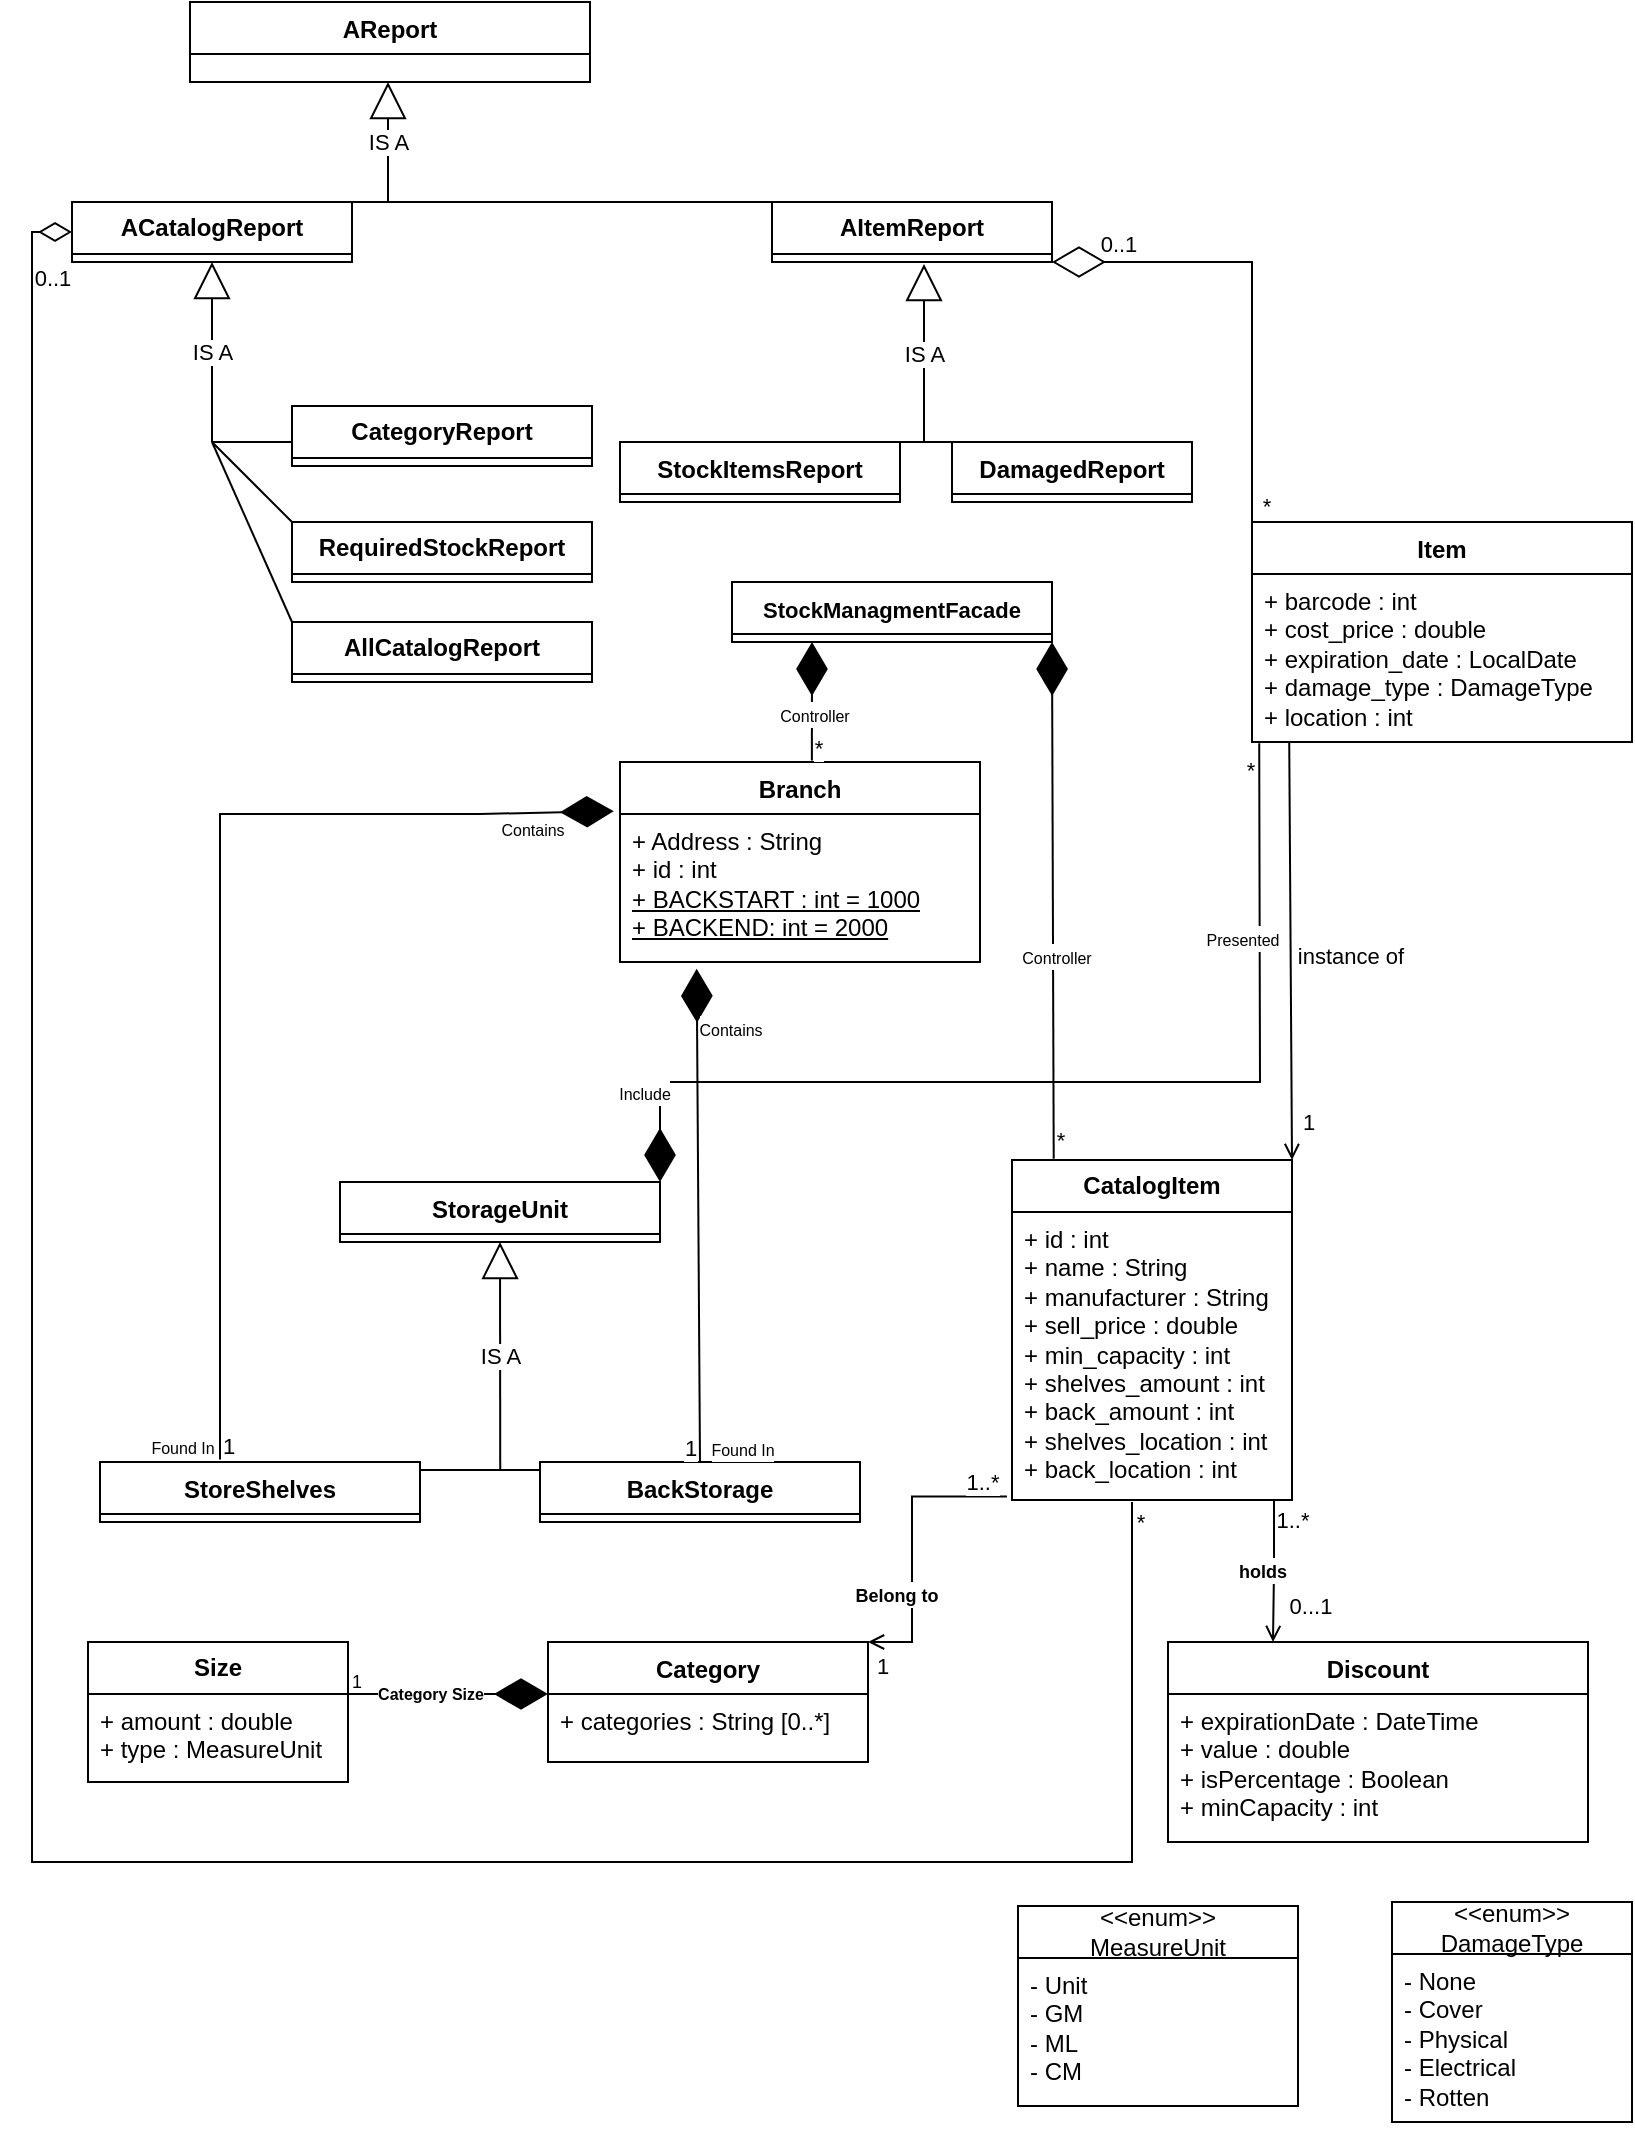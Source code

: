 <mxfile version="21.1.8" type="github">
  <diagram id="C5RBs43oDa-KdzZeNtuy" name="Page-1">
    <mxGraphModel dx="727" dy="401" grid="1" gridSize="10" guides="1" tooltips="1" connect="1" arrows="1" fold="1" page="1" pageScale="1" pageWidth="827" pageHeight="1169" math="0" shadow="0">
      <root>
        <mxCell id="WIyWlLk6GJQsqaUBKTNV-0" />
        <mxCell id="WIyWlLk6GJQsqaUBKTNV-1" parent="WIyWlLk6GJQsqaUBKTNV-0" />
        <mxCell id="zMpYF5B8KSEeU2nSLcIA-8" value="StorageUnit" style="swimlane;fontStyle=1;align=center;verticalAlign=top;childLayout=stackLayout;horizontal=1;startSize=26;horizontalStack=0;resizeParent=1;resizeParentMax=0;resizeLast=0;collapsible=1;marginBottom=0;whiteSpace=wrap;html=1;" parent="WIyWlLk6GJQsqaUBKTNV-1" vertex="1">
          <mxGeometry x="174" y="690" width="160" height="30" as="geometry" />
        </mxCell>
        <mxCell id="VhmcF22pDkBif8iSbu52-0" value="Branch" style="swimlane;fontStyle=1;align=center;verticalAlign=top;childLayout=stackLayout;horizontal=1;startSize=26;horizontalStack=0;resizeParent=1;resizeParentMax=0;resizeLast=0;collapsible=1;marginBottom=0;whiteSpace=wrap;html=1;" parent="WIyWlLk6GJQsqaUBKTNV-1" vertex="1">
          <mxGeometry x="314" y="480" width="180" height="100" as="geometry" />
        </mxCell>
        <mxCell id="VhmcF22pDkBif8iSbu52-1" value="+ Address : String&lt;br&gt;+ id : int&lt;br&gt;&lt;u&gt;+ BACKSTART : int = 1000&lt;br&gt;+ BACKEND: int = 2000&lt;/u&gt;" style="text;strokeColor=none;fillColor=none;align=left;verticalAlign=top;spacingLeft=4;spacingRight=4;overflow=hidden;rotatable=0;points=[[0,0.5],[1,0.5]];portConstraint=eastwest;whiteSpace=wrap;html=1;" parent="VhmcF22pDkBif8iSbu52-0" vertex="1">
          <mxGeometry y="26" width="180" height="74" as="geometry" />
        </mxCell>
        <mxCell id="VhmcF22pDkBif8iSbu52-8" value="IS A" style="endArrow=block;endSize=16;endFill=0;html=1;rounded=0;exitX=1.003;exitY=0.497;exitDx=0;exitDy=0;exitPerimeter=0;entryX=0.5;entryY=1;entryDx=0;entryDy=0;" parent="WIyWlLk6GJQsqaUBKTNV-1" source="VhmcF22pDkBif8iSbu52-18" target="zMpYF5B8KSEeU2nSLcIA-8" edge="1">
          <mxGeometry width="160" relative="1" as="geometry">
            <mxPoint x="254" y="830" as="sourcePoint" />
            <mxPoint x="254.005" y="750" as="targetPoint" />
          </mxGeometry>
        </mxCell>
        <mxCell id="VhmcF22pDkBif8iSbu52-9" value="StoreShelves" style="swimlane;fontStyle=1;align=center;verticalAlign=top;childLayout=stackLayout;horizontal=1;startSize=26;horizontalStack=0;resizeParent=1;resizeParentMax=0;resizeLast=0;collapsible=1;marginBottom=0;whiteSpace=wrap;html=1;" parent="WIyWlLk6GJQsqaUBKTNV-1" vertex="1">
          <mxGeometry x="54" y="830" width="160" height="30" as="geometry" />
        </mxCell>
        <mxCell id="VhmcF22pDkBif8iSbu52-13" value="BackStorage" style="swimlane;fontStyle=1;align=center;verticalAlign=top;childLayout=stackLayout;horizontal=1;startSize=26;horizontalStack=0;resizeParent=1;resizeParentMax=0;resizeLast=0;collapsible=1;marginBottom=0;whiteSpace=wrap;html=1;" parent="WIyWlLk6GJQsqaUBKTNV-1" vertex="1">
          <mxGeometry x="274" y="830" width="160" height="30" as="geometry" />
        </mxCell>
        <mxCell id="VhmcF22pDkBif8iSbu52-17" value="" style="line;strokeWidth=1;fillColor=none;align=left;verticalAlign=middle;spacingTop=-1;spacingLeft=3;spacingRight=3;rotatable=0;labelPosition=right;points=[];portConstraint=eastwest;strokeColor=inherit;" parent="WIyWlLk6GJQsqaUBKTNV-1" vertex="1">
          <mxGeometry x="254" y="830" width="20" height="8" as="geometry" />
        </mxCell>
        <mxCell id="VhmcF22pDkBif8iSbu52-18" value="" style="line;strokeWidth=1;fillColor=none;align=left;verticalAlign=middle;spacingTop=-1;spacingLeft=3;spacingRight=3;rotatable=0;labelPosition=right;points=[];portConstraint=eastwest;strokeColor=inherit;" parent="WIyWlLk6GJQsqaUBKTNV-1" vertex="1">
          <mxGeometry x="214" y="830" width="40" height="8" as="geometry" />
        </mxCell>
        <mxCell id="VhmcF22pDkBif8iSbu52-23" value="" style="endArrow=diamondThin;endFill=1;endSize=24;html=1;rounded=0;exitX=0.5;exitY=0;exitDx=0;exitDy=0;entryX=0.213;entryY=1.046;entryDx=0;entryDy=0;entryPerimeter=0;" parent="WIyWlLk6GJQsqaUBKTNV-1" source="VhmcF22pDkBif8iSbu52-13" target="VhmcF22pDkBif8iSbu52-1" edge="1">
          <mxGeometry width="160" relative="1" as="geometry">
            <mxPoint x="404" y="690" as="sourcePoint" />
            <mxPoint x="353.06" y="577" as="targetPoint" />
          </mxGeometry>
        </mxCell>
        <mxCell id="VhmcF22pDkBif8iSbu52-25" value="1" style="edgeLabel;html=1;align=center;verticalAlign=middle;resizable=0;points=[];" parent="VhmcF22pDkBif8iSbu52-23" connectable="0" vertex="1">
          <mxGeometry x="-0.859" y="-2" relative="1" as="geometry">
            <mxPoint x="-7" y="10" as="offset" />
          </mxGeometry>
        </mxCell>
        <mxCell id="fHVGCS-6Fuo540F0FU7E-12" value="&lt;font style=&quot;font-size: 8px;&quot;&gt;Found In&lt;/font&gt;" style="edgeLabel;html=1;align=center;verticalAlign=middle;resizable=0;points=[];" parent="VhmcF22pDkBif8iSbu52-23" connectable="0" vertex="1">
          <mxGeometry x="-0.932" y="-1" relative="1" as="geometry">
            <mxPoint x="20" y="1" as="offset" />
          </mxGeometry>
        </mxCell>
        <mxCell id="fHVGCS-6Fuo540F0FU7E-13" value="&lt;font style=&quot;font-size: 8px;&quot;&gt;Contains&lt;/font&gt;" style="edgeLabel;html=1;align=center;verticalAlign=middle;resizable=0;points=[];" parent="VhmcF22pDkBif8iSbu52-23" connectable="0" vertex="1">
          <mxGeometry x="0.761" relative="1" as="geometry">
            <mxPoint x="16" as="offset" />
          </mxGeometry>
        </mxCell>
        <mxCell id="VhmcF22pDkBif8iSbu52-24" value="" style="endArrow=diamondThin;endFill=1;endSize=24;html=1;rounded=0;exitX=0.375;exitY=-0.041;exitDx=0;exitDy=0;exitPerimeter=0;entryX=-0.017;entryY=-0.019;entryDx=0;entryDy=0;entryPerimeter=0;" parent="WIyWlLk6GJQsqaUBKTNV-1" source="VhmcF22pDkBif8iSbu52-9" target="VhmcF22pDkBif8iSbu52-1" edge="1">
          <mxGeometry width="160" relative="1" as="geometry">
            <mxPoint x="354" y="830" as="sourcePoint" />
            <mxPoint x="314" y="610" as="targetPoint" />
            <Array as="points">
              <mxPoint x="114" y="710" />
              <mxPoint x="114" y="670" />
              <mxPoint x="114" y="506" />
              <mxPoint x="244" y="506" />
            </Array>
          </mxGeometry>
        </mxCell>
        <mxCell id="VhmcF22pDkBif8iSbu52-26" value="1" style="edgeLabel;html=1;align=center;verticalAlign=middle;resizable=0;points=[];" parent="VhmcF22pDkBif8iSbu52-24" connectable="0" vertex="1">
          <mxGeometry x="-0.938" y="-3" relative="1" as="geometry">
            <mxPoint x="1" y="9" as="offset" />
          </mxGeometry>
        </mxCell>
        <mxCell id="VhmcF22pDkBif8iSbu52-31" value="Category" style="swimlane;fontStyle=1;align=center;verticalAlign=top;childLayout=stackLayout;horizontal=1;startSize=26;horizontalStack=0;resizeParent=1;resizeParentMax=0;resizeLast=0;collapsible=1;marginBottom=0;whiteSpace=wrap;html=1;" parent="WIyWlLk6GJQsqaUBKTNV-1" vertex="1">
          <mxGeometry x="278" y="920" width="160" height="60" as="geometry" />
        </mxCell>
        <mxCell id="VhmcF22pDkBif8iSbu52-32" value="+ categories : String [0..*]" style="text;strokeColor=none;fillColor=none;align=left;verticalAlign=top;spacingLeft=4;spacingRight=4;overflow=hidden;rotatable=0;points=[[0,0.5],[1,0.5]];portConstraint=eastwest;whiteSpace=wrap;html=1;" parent="VhmcF22pDkBif8iSbu52-31" vertex="1">
          <mxGeometry y="26" width="160" height="34" as="geometry" />
        </mxCell>
        <mxCell id="VhmcF22pDkBif8iSbu52-35" value="Discount" style="swimlane;fontStyle=1;align=center;verticalAlign=top;childLayout=stackLayout;horizontal=1;startSize=26;horizontalStack=0;resizeParent=1;resizeParentMax=0;resizeLast=0;collapsible=1;marginBottom=0;whiteSpace=wrap;html=1;" parent="WIyWlLk6GJQsqaUBKTNV-1" vertex="1">
          <mxGeometry x="588" y="920" width="210" height="100" as="geometry">
            <mxRectangle x="330" y="499" width="90" height="30" as="alternateBounds" />
          </mxGeometry>
        </mxCell>
        <mxCell id="VhmcF22pDkBif8iSbu52-36" value="+ expirationDate : DateTime&lt;br&gt;+ value : double&lt;br&gt;+ isPercentage : Boolean&lt;br&gt;+ minCapacity : int" style="text;strokeColor=none;fillColor=none;align=left;verticalAlign=top;spacingLeft=4;spacingRight=4;overflow=hidden;rotatable=0;points=[[0,0.5],[1,0.5]];portConstraint=eastwest;whiteSpace=wrap;html=1;" parent="VhmcF22pDkBif8iSbu52-35" vertex="1">
          <mxGeometry y="26" width="210" height="74" as="geometry" />
        </mxCell>
        <mxCell id="VhmcF22pDkBif8iSbu52-52" value="Item" style="swimlane;fontStyle=1;align=center;verticalAlign=top;childLayout=stackLayout;horizontal=1;startSize=26;horizontalStack=0;resizeParent=1;resizeParentMax=0;resizeLast=0;collapsible=1;marginBottom=0;whiteSpace=wrap;html=1;" parent="WIyWlLk6GJQsqaUBKTNV-1" vertex="1">
          <mxGeometry x="630" y="360" width="190" height="110" as="geometry" />
        </mxCell>
        <mxCell id="VhmcF22pDkBif8iSbu52-53" value="+ barcode : int&lt;br&gt;+ cost_price : double&lt;br style=&quot;border-color: var(--border-color);&quot;&gt;+ expiration_date : LocalDate&lt;br style=&quot;border-color: var(--border-color);&quot;&gt;+ damage_type : DamageType&lt;span style=&quot;background-color: rgb(255, 255, 255);&quot;&gt;&lt;br&gt;&lt;/span&gt;+ location : int&lt;br&gt;" style="text;strokeColor=none;fillColor=none;align=left;verticalAlign=top;spacingLeft=4;spacingRight=4;overflow=hidden;rotatable=0;points=[[0,0.5],[1,0.5]];portConstraint=eastwest;whiteSpace=wrap;html=1;" parent="VhmcF22pDkBif8iSbu52-52" vertex="1">
          <mxGeometry y="26" width="190" height="84" as="geometry" />
        </mxCell>
        <mxCell id="ki7JC-JaJUm7RhWlzLma-9" value="" style="endArrow=diamondThin;endFill=1;endSize=24;html=1;rounded=0;exitX=0.019;exitY=1.008;exitDx=0;exitDy=0;entryX=1;entryY=0;entryDx=0;entryDy=0;exitPerimeter=0;" parent="WIyWlLk6GJQsqaUBKTNV-1" source="VhmcF22pDkBif8iSbu52-53" target="zMpYF5B8KSEeU2nSLcIA-8" edge="1">
          <mxGeometry width="160" relative="1" as="geometry">
            <mxPoint x="621" y="753" as="sourcePoint" />
            <mxPoint x="564" y="660" as="targetPoint" />
            <Array as="points">
              <mxPoint x="634" y="640" />
              <mxPoint x="394" y="640" />
              <mxPoint x="374" y="640" />
              <mxPoint x="354" y="640" />
              <mxPoint x="334" y="640" />
            </Array>
          </mxGeometry>
        </mxCell>
        <mxCell id="ki7JC-JaJUm7RhWlzLma-10" value="*" style="edgeLabel;html=1;align=center;verticalAlign=middle;resizable=0;points=[];" parent="ki7JC-JaJUm7RhWlzLma-9" connectable="0" vertex="1">
          <mxGeometry x="-0.938" y="-3" relative="1" as="geometry">
            <mxPoint x="-2" y="-3" as="offset" />
          </mxGeometry>
        </mxCell>
        <mxCell id="fHVGCS-6Fuo540F0FU7E-20" value="&lt;font style=&quot;font-size: 8px;&quot;&gt;Include&lt;/font&gt;" style="edgeLabel;html=1;align=center;verticalAlign=middle;resizable=0;points=[];" parent="ki7JC-JaJUm7RhWlzLma-9" connectable="0" vertex="1">
          <mxGeometry x="-0.869" y="-1" relative="1" as="geometry">
            <mxPoint x="-307" y="140" as="offset" />
          </mxGeometry>
        </mxCell>
        <mxCell id="ki7JC-JaJUm7RhWlzLma-25" value="&lt;b&gt;Size&lt;/b&gt;" style="swimlane;fontStyle=0;childLayout=stackLayout;horizontal=1;startSize=26;fillColor=none;horizontalStack=0;resizeParent=1;resizeParentMax=0;resizeLast=0;collapsible=1;marginBottom=0;whiteSpace=wrap;html=1;" parent="WIyWlLk6GJQsqaUBKTNV-1" vertex="1">
          <mxGeometry x="48" y="920" width="130" height="70" as="geometry" />
        </mxCell>
        <mxCell id="fHVGCS-6Fuo540F0FU7E-14" value="&lt;font style=&quot;font-size: 8px;&quot;&gt;Contains&lt;/font&gt;" style="edgeLabel;html=1;align=center;verticalAlign=middle;resizable=0;points=[];" parent="WIyWlLk6GJQsqaUBKTNV-1" connectable="0" vertex="1">
          <mxGeometry x="269.998" y="513.003" as="geometry" />
        </mxCell>
        <mxCell id="fHVGCS-6Fuo540F0FU7E-15" value="&lt;font style=&quot;font-size: 8px;&quot;&gt;Found In&lt;/font&gt;" style="edgeLabel;html=1;align=center;verticalAlign=middle;resizable=0;points=[];" parent="WIyWlLk6GJQsqaUBKTNV-1" connectable="0" vertex="1">
          <mxGeometry x="95.003" y="822.003" as="geometry" />
        </mxCell>
        <mxCell id="fHVGCS-6Fuo540F0FU7E-22" value="&lt;font style=&quot;font-size: 8px;&quot;&gt;Presented&lt;/font&gt;" style="edgeLabel;html=1;align=center;verticalAlign=middle;resizable=0;points=[];" parent="WIyWlLk6GJQsqaUBKTNV-1" connectable="0" vertex="1">
          <mxGeometry x="620.004" y="500.0" as="geometry">
            <mxPoint x="5" y="68" as="offset" />
          </mxGeometry>
        </mxCell>
        <mxCell id="ki7JC-JaJUm7RhWlzLma-27" value="+ amount : double&lt;span style=&quot;&quot;&gt; &lt;br&gt;+ type :&amp;nbsp;&lt;/span&gt;MeasureUnit" style="text;strokeColor=none;fillColor=none;align=left;verticalAlign=top;spacingLeft=4;spacingRight=4;overflow=hidden;rotatable=0;points=[[0,0.5],[1,0.5]];portConstraint=eastwest;whiteSpace=wrap;html=1;" parent="WIyWlLk6GJQsqaUBKTNV-1" vertex="1">
          <mxGeometry x="48" y="946" width="130" height="44" as="geometry" />
        </mxCell>
        <mxCell id="qU4-dRt0aVYh2P9HmvCY-15" value="" style="endArrow=diamondThin;endFill=0;endSize=24;html=1;rounded=0;entryX=1;entryY=1;entryDx=0;entryDy=0;exitX=0;exitY=0;exitDx=0;exitDy=0;" parent="WIyWlLk6GJQsqaUBKTNV-1" source="VhmcF22pDkBif8iSbu52-52" target="9vg_7uP11k49zYVhbG7L-28" edge="1">
          <mxGeometry width="160" relative="1" as="geometry">
            <mxPoint x="574" y="412" as="sourcePoint" />
            <mxPoint x="360" y="291" as="targetPoint" />
            <Array as="points">
              <mxPoint x="630" y="230" />
            </Array>
          </mxGeometry>
        </mxCell>
        <mxCell id="9vg_7uP11k49zYVhbG7L-37" value="*" style="edgeLabel;html=1;align=center;verticalAlign=middle;resizable=0;points=[];" parent="qU4-dRt0aVYh2P9HmvCY-15" vertex="1" connectable="0">
          <mxGeometry x="-0.842" y="-2" relative="1" as="geometry">
            <mxPoint x="5" y="10" as="offset" />
          </mxGeometry>
        </mxCell>
        <mxCell id="9vg_7uP11k49zYVhbG7L-39" value="0..1" style="edgeLabel;html=1;align=center;verticalAlign=middle;resizable=0;points=[];" parent="qU4-dRt0aVYh2P9HmvCY-15" vertex="1" connectable="0">
          <mxGeometry x="0.82" y="-1" relative="1" as="geometry">
            <mxPoint x="12" y="-8" as="offset" />
          </mxGeometry>
        </mxCell>
        <mxCell id="qU4-dRt0aVYh2P9HmvCY-21" value="&lt;font style=&quot;font-size: 9px;&quot;&gt;1&lt;/font&gt;" style="text;html=1;align=center;verticalAlign=middle;resizable=0;points=[];autosize=1;strokeColor=none;fillColor=none;" parent="WIyWlLk6GJQsqaUBKTNV-1" vertex="1">
          <mxGeometry x="167" y="924" width="30" height="30" as="geometry" />
        </mxCell>
        <mxCell id="qU4-dRt0aVYh2P9HmvCY-25" value="" style="endArrow=diamondThin;endFill=1;endSize=24;html=1;rounded=0;" parent="WIyWlLk6GJQsqaUBKTNV-1" edge="1">
          <mxGeometry width="160" relative="1" as="geometry">
            <mxPoint x="118" y="946" as="sourcePoint" />
            <mxPoint x="278" y="946" as="targetPoint" />
          </mxGeometry>
        </mxCell>
        <mxCell id="qU4-dRt0aVYh2P9HmvCY-26" value="&lt;font style=&quot;font-size: 8px;&quot;&gt;&lt;b&gt;Category Size&lt;/b&gt;&lt;/font&gt;" style="edgeLabel;html=1;align=center;verticalAlign=middle;resizable=0;points=[];fontSize=8;" parent="qU4-dRt0aVYh2P9HmvCY-25" connectable="0" vertex="1">
          <mxGeometry x="0.302" relative="1" as="geometry">
            <mxPoint x="-3" as="offset" />
          </mxGeometry>
        </mxCell>
        <mxCell id="9vg_7uP11k49zYVhbG7L-6" style="edgeStyle=orthogonalEdgeStyle;rounded=0;orthogonalLoop=1;jettySize=auto;html=1;exitX=-0.018;exitY=0.988;exitDx=0;exitDy=0;entryX=1;entryY=0;entryDx=0;entryDy=0;exitPerimeter=0;endArrow=open;endFill=0;" parent="WIyWlLk6GJQsqaUBKTNV-1" source="uNGU3R2hRm0RpNUcbInG-2" target="VhmcF22pDkBif8iSbu52-31" edge="1">
          <mxGeometry relative="1" as="geometry">
            <Array as="points">
              <mxPoint x="460" y="847" />
              <mxPoint x="460" y="920" />
            </Array>
          </mxGeometry>
        </mxCell>
        <mxCell id="9vg_7uP11k49zYVhbG7L-7" value="1" style="edgeLabel;html=1;align=center;verticalAlign=middle;resizable=0;points=[];" parent="9vg_7uP11k49zYVhbG7L-6" vertex="1" connectable="0">
          <mxGeometry x="0.715" y="1" relative="1" as="geometry">
            <mxPoint x="-13" y="11" as="offset" />
          </mxGeometry>
        </mxCell>
        <mxCell id="9vg_7uP11k49zYVhbG7L-8" value="1..*" style="edgeLabel;html=1;align=center;verticalAlign=middle;resizable=0;points=[];" parent="9vg_7uP11k49zYVhbG7L-6" vertex="1" connectable="0">
          <mxGeometry x="-0.815" y="2" relative="1" as="geometry">
            <mxPoint y="-10" as="offset" />
          </mxGeometry>
        </mxCell>
        <mxCell id="9vg_7uP11k49zYVhbG7L-9" value="&lt;b&gt;&lt;font style=&quot;font-size: 9px;&quot;&gt;Belong to&lt;/font&gt;&lt;/b&gt;" style="edgeLabel;html=1;align=center;verticalAlign=middle;resizable=0;points=[];" parent="9vg_7uP11k49zYVhbG7L-6" vertex="1" connectable="0">
          <mxGeometry x="0.345" y="2" relative="1" as="geometry">
            <mxPoint x="-10" as="offset" />
          </mxGeometry>
        </mxCell>
        <mxCell id="9vg_7uP11k49zYVhbG7L-10" style="edgeStyle=orthogonalEdgeStyle;rounded=0;orthogonalLoop=1;jettySize=auto;html=1;exitX=1;exitY=1;exitDx=0;exitDy=0;entryX=0.25;entryY=0;entryDx=0;entryDy=0;endArrow=open;endFill=0;" parent="WIyWlLk6GJQsqaUBKTNV-1" source="uNGU3R2hRm0RpNUcbInG-1" target="VhmcF22pDkBif8iSbu52-35" edge="1">
          <mxGeometry relative="1" as="geometry">
            <Array as="points">
              <mxPoint x="641" y="849" />
              <mxPoint x="641" y="884" />
            </Array>
          </mxGeometry>
        </mxCell>
        <mxCell id="9vg_7uP11k49zYVhbG7L-11" value="0...1" style="edgeLabel;html=1;align=center;verticalAlign=middle;resizable=0;points=[];" parent="9vg_7uP11k49zYVhbG7L-10" vertex="1" connectable="0">
          <mxGeometry x="0.409" y="2" relative="1" as="geometry">
            <mxPoint x="16" y="6" as="offset" />
          </mxGeometry>
        </mxCell>
        <mxCell id="uNGU3R2hRm0RpNUcbInG-1" value="&lt;b&gt;CatalogItem&lt;/b&gt;" style="swimlane;fontStyle=0;childLayout=stackLayout;horizontal=1;startSize=26;fillColor=none;horizontalStack=0;resizeParent=1;resizeParentMax=0;resizeLast=0;collapsible=1;marginBottom=0;whiteSpace=wrap;html=1;" parent="WIyWlLk6GJQsqaUBKTNV-1" vertex="1">
          <mxGeometry x="510" y="679" width="140" height="170" as="geometry" />
        </mxCell>
        <mxCell id="uNGU3R2hRm0RpNUcbInG-2" value="+ id : int&lt;br&gt;+ name : String&lt;br&gt;+ manufacturer : String&lt;br style=&quot;border-color: var(--border-color);&quot;&gt;+ sell_price : double&lt;br style=&quot;border-color: var(--border-color);&quot;&gt;+ min_capacity : int&lt;br&gt;+ shelves_amount : int&lt;br&gt;+ back_amount : int&lt;br&gt;+ shelves_location : int&lt;br&gt;+ back_location : int" style="text;strokeColor=none;fillColor=none;align=left;verticalAlign=top;spacingLeft=4;spacingRight=4;overflow=hidden;rotatable=0;points=[[0,0.5],[1,0.5]];portConstraint=eastwest;whiteSpace=wrap;html=1;" parent="uNGU3R2hRm0RpNUcbInG-1" vertex="1">
          <mxGeometry y="26" width="140" height="144" as="geometry" />
        </mxCell>
        <mxCell id="9vg_7uP11k49zYVhbG7L-0" value="" style="endArrow=open;html=1;rounded=0;endFill=0;entryX=1;entryY=0;entryDx=0;entryDy=0;exitX=0.098;exitY=1.005;exitDx=0;exitDy=0;exitPerimeter=0;" parent="WIyWlLk6GJQsqaUBKTNV-1" source="VhmcF22pDkBif8iSbu52-53" target="uNGU3R2hRm0RpNUcbInG-1" edge="1">
          <mxGeometry width="50" height="50" relative="1" as="geometry">
            <mxPoint x="650" y="480" as="sourcePoint" />
            <mxPoint x="690" y="510" as="targetPoint" />
            <Array as="points" />
          </mxGeometry>
        </mxCell>
        <mxCell id="9vg_7uP11k49zYVhbG7L-2" value="1" style="edgeLabel;html=1;align=center;verticalAlign=middle;resizable=0;points=[];" parent="9vg_7uP11k49zYVhbG7L-0" vertex="1" connectable="0">
          <mxGeometry x="0.789" relative="1" as="geometry">
            <mxPoint x="8" y="3" as="offset" />
          </mxGeometry>
        </mxCell>
        <mxCell id="9vg_7uP11k49zYVhbG7L-4" value="instance of" style="edgeLabel;html=1;align=center;verticalAlign=middle;resizable=0;points=[];" parent="9vg_7uP11k49zYVhbG7L-0" vertex="1" connectable="0">
          <mxGeometry x="-0.759" y="1" relative="1" as="geometry">
            <mxPoint x="29" y="81" as="offset" />
          </mxGeometry>
        </mxCell>
        <mxCell id="9vg_7uP11k49zYVhbG7L-12" value="1..*" style="edgeLabel;html=1;align=center;verticalAlign=middle;resizable=0;points=[];" parent="WIyWlLk6GJQsqaUBKTNV-1" vertex="1" connectable="0">
          <mxGeometry x="522.089" y="857.912" as="geometry">
            <mxPoint x="128" y="1" as="offset" />
          </mxGeometry>
        </mxCell>
        <mxCell id="9vg_7uP11k49zYVhbG7L-13" value="&lt;b&gt;&lt;font style=&quot;font-size: 9px;&quot;&gt;holds&lt;/font&gt;&lt;/b&gt;" style="edgeLabel;html=1;align=center;verticalAlign=middle;resizable=0;points=[];" parent="WIyWlLk6GJQsqaUBKTNV-1" vertex="1" connectable="0">
          <mxGeometry x="635" y="884.093" as="geometry" />
        </mxCell>
        <mxCell id="9vg_7uP11k49zYVhbG7L-18" value="&amp;lt;&amp;lt;enum&amp;gt;&amp;gt;&lt;br&gt;DamageType" style="swimlane;fontStyle=0;childLayout=stackLayout;horizontal=1;startSize=26;fillColor=none;horizontalStack=0;resizeParent=1;resizeParentMax=0;resizeLast=0;collapsible=1;marginBottom=0;whiteSpace=wrap;html=1;" parent="WIyWlLk6GJQsqaUBKTNV-1" vertex="1">
          <mxGeometry x="700" y="1050" width="120" height="110" as="geometry">
            <mxRectangle x="615" y="787" width="120" height="40" as="alternateBounds" />
          </mxGeometry>
        </mxCell>
        <mxCell id="9vg_7uP11k49zYVhbG7L-19" value="&lt;font style=&quot;font-size: 12px;&quot;&gt;- None&lt;br&gt;- Cover&lt;br&gt;- Physical&lt;br&gt;- Electrical&lt;br&gt;- Rotten&lt;/font&gt;" style="text;strokeColor=none;fillColor=none;align=left;verticalAlign=top;spacingLeft=4;spacingRight=4;overflow=hidden;rotatable=0;points=[[0,0.5],[1,0.5]];portConstraint=eastwest;whiteSpace=wrap;html=1;" parent="9vg_7uP11k49zYVhbG7L-18" vertex="1">
          <mxGeometry y="26" width="120" height="84" as="geometry" />
        </mxCell>
        <mxCell id="9vg_7uP11k49zYVhbG7L-20" value="&amp;lt;&amp;lt;enum&amp;gt;&amp;gt;&lt;br style=&quot;border-color: var(--border-color);&quot;&gt;MeasureUnit" style="swimlane;fontStyle=0;childLayout=stackLayout;horizontal=1;startSize=26;fillColor=none;horizontalStack=0;resizeParent=1;resizeParentMax=0;resizeLast=0;collapsible=1;marginBottom=0;whiteSpace=wrap;html=1;" parent="WIyWlLk6GJQsqaUBKTNV-1" vertex="1">
          <mxGeometry x="513" y="1052" width="140" height="100" as="geometry" />
        </mxCell>
        <mxCell id="9vg_7uP11k49zYVhbG7L-21" value="- Unit&lt;br&gt;- GM&lt;br&gt;- ML&lt;br&gt;- CM" style="text;strokeColor=none;fillColor=none;align=left;verticalAlign=top;spacingLeft=4;spacingRight=4;overflow=hidden;rotatable=0;points=[[0,0.5],[1,0.5]];portConstraint=eastwest;whiteSpace=wrap;html=1;" parent="9vg_7uP11k49zYVhbG7L-20" vertex="1">
          <mxGeometry y="26" width="140" height="74" as="geometry" />
        </mxCell>
        <mxCell id="9vg_7uP11k49zYVhbG7L-23" value="AReport" style="swimlane;fontStyle=1;align=center;verticalAlign=top;childLayout=stackLayout;horizontal=1;startSize=26;horizontalStack=0;resizeParent=1;resizeParentMax=0;resizeLast=0;collapsible=1;marginBottom=0;whiteSpace=wrap;html=1;" parent="WIyWlLk6GJQsqaUBKTNV-1" vertex="1">
          <mxGeometry x="99" y="100" width="200" height="40" as="geometry" />
        </mxCell>
        <mxCell id="9vg_7uP11k49zYVhbG7L-28" value="&lt;b&gt;AItemReport&lt;/b&gt;" style="swimlane;fontStyle=0;childLayout=stackLayout;horizontal=1;startSize=26;fillColor=none;horizontalStack=0;resizeParent=1;resizeParentMax=0;resizeLast=0;collapsible=1;marginBottom=0;whiteSpace=wrap;html=1;" parent="WIyWlLk6GJQsqaUBKTNV-1" vertex="1">
          <mxGeometry x="390" y="200" width="140" height="30" as="geometry" />
        </mxCell>
        <mxCell id="9vg_7uP11k49zYVhbG7L-32" value="&lt;b&gt;ACatalogReport&lt;/b&gt;" style="swimlane;fontStyle=0;childLayout=stackLayout;horizontal=1;startSize=26;fillColor=none;horizontalStack=0;resizeParent=1;resizeParentMax=0;resizeLast=0;collapsible=1;marginBottom=0;whiteSpace=wrap;html=1;" parent="WIyWlLk6GJQsqaUBKTNV-1" vertex="1">
          <mxGeometry x="40" y="200" width="140" height="30" as="geometry" />
        </mxCell>
        <mxCell id="9vg_7uP11k49zYVhbG7L-41" value="" style="group" parent="WIyWlLk6GJQsqaUBKTNV-1" vertex="1" connectable="0">
          <mxGeometry x="198" y="140" width="2" height="60" as="geometry" />
        </mxCell>
        <mxCell id="9vg_7uP11k49zYVhbG7L-27" value="IS A" style="endArrow=block;endSize=16;endFill=0;html=1;rounded=0;entryX=0.5;entryY=1;entryDx=0;entryDy=0;" parent="9vg_7uP11k49zYVhbG7L-41" edge="1">
          <mxGeometry width="160" relative="1" as="geometry">
            <mxPoint y="60" as="sourcePoint" />
            <mxPoint as="targetPoint" />
          </mxGeometry>
        </mxCell>
        <mxCell id="9vg_7uP11k49zYVhbG7L-36" style="edgeStyle=orthogonalEdgeStyle;rounded=0;orthogonalLoop=1;jettySize=auto;html=1;exitX=1;exitY=0;exitDx=0;exitDy=0;entryX=0;entryY=0;entryDx=0;entryDy=0;endArrow=none;endFill=0;" parent="9vg_7uP11k49zYVhbG7L-41" source="9vg_7uP11k49zYVhbG7L-32" target="9vg_7uP11k49zYVhbG7L-28" edge="1">
          <mxGeometry relative="1" as="geometry">
            <Array as="points">
              <mxPoint x="2" y="60" />
              <mxPoint x="2" y="60" />
            </Array>
          </mxGeometry>
        </mxCell>
        <mxCell id="9vg_7uP11k49zYVhbG7L-42" value="" style="group" parent="WIyWlLk6GJQsqaUBKTNV-1" vertex="1" connectable="0">
          <mxGeometry x="110" y="230" width="2" height="90" as="geometry" />
        </mxCell>
        <mxCell id="9vg_7uP11k49zYVhbG7L-43" value="IS A" style="endArrow=block;endSize=16;endFill=0;html=1;rounded=0;entryX=0.5;entryY=1;entryDx=0;entryDy=0;" parent="9vg_7uP11k49zYVhbG7L-42" edge="1">
          <mxGeometry width="160" relative="1" as="geometry">
            <mxPoint y="90" as="sourcePoint" />
            <mxPoint as="targetPoint" />
          </mxGeometry>
        </mxCell>
        <mxCell id="9vg_7uP11k49zYVhbG7L-44" style="edgeStyle=orthogonalEdgeStyle;rounded=0;orthogonalLoop=1;jettySize=auto;html=1;exitX=1;exitY=0;exitDx=0;exitDy=0;entryX=0;entryY=0;entryDx=0;entryDy=0;endArrow=none;endFill=0;" parent="9vg_7uP11k49zYVhbG7L-42" edge="1">
          <mxGeometry relative="1" as="geometry">
            <Array as="points">
              <mxPoint x="2" y="90" />
              <mxPoint x="2" y="90" />
            </Array>
          </mxGeometry>
        </mxCell>
        <mxCell id="9vg_7uP11k49zYVhbG7L-48" value="&lt;b&gt;AllCatalogReport&lt;/b&gt;" style="swimlane;fontStyle=0;childLayout=stackLayout;horizontal=1;startSize=26;fillColor=none;horizontalStack=0;resizeParent=1;resizeParentMax=0;resizeLast=0;collapsible=1;marginBottom=0;whiteSpace=wrap;html=1;" parent="WIyWlLk6GJQsqaUBKTNV-1" vertex="1">
          <mxGeometry x="150" y="410" width="150" height="30" as="geometry" />
        </mxCell>
        <mxCell id="9vg_7uP11k49zYVhbG7L-52" value="&lt;b&gt;RequiredStockReport&lt;/b&gt;" style="swimlane;fontStyle=0;childLayout=stackLayout;horizontal=1;startSize=26;fillColor=none;horizontalStack=0;resizeParent=1;resizeParentMax=0;resizeLast=0;collapsible=1;marginBottom=0;whiteSpace=wrap;html=1;" parent="WIyWlLk6GJQsqaUBKTNV-1" vertex="1">
          <mxGeometry x="150" y="360" width="150" height="30" as="geometry" />
        </mxCell>
        <mxCell id="9vg_7uP11k49zYVhbG7L-56" value="" style="group;rotation=0;" parent="WIyWlLk6GJQsqaUBKTNV-1" vertex="1" connectable="0">
          <mxGeometry x="466" y="231" width="2" height="89" as="geometry" />
        </mxCell>
        <mxCell id="9vg_7uP11k49zYVhbG7L-57" value="IS A" style="endArrow=block;endSize=16;endFill=0;html=1;rounded=0;entryX=0.5;entryY=1;entryDx=0;entryDy=0;" parent="9vg_7uP11k49zYVhbG7L-56" edge="1">
          <mxGeometry width="160" relative="1" as="geometry">
            <mxPoint y="89" as="sourcePoint" />
            <mxPoint as="targetPoint" />
          </mxGeometry>
        </mxCell>
        <mxCell id="9vg_7uP11k49zYVhbG7L-58" style="edgeStyle=orthogonalEdgeStyle;rounded=0;orthogonalLoop=1;jettySize=auto;html=1;exitX=1;exitY=0;exitDx=0;exitDy=0;entryX=0;entryY=0;entryDx=0;entryDy=0;endArrow=none;endFill=0;" parent="9vg_7uP11k49zYVhbG7L-56" edge="1">
          <mxGeometry relative="1" as="geometry">
            <Array as="points">
              <mxPoint x="2" y="89" />
              <mxPoint x="2" y="89" />
            </Array>
          </mxGeometry>
        </mxCell>
        <mxCell id="9vg_7uP11k49zYVhbG7L-59" value="&lt;b&gt;CategoryReport&lt;/b&gt;" style="swimlane;fontStyle=0;childLayout=stackLayout;horizontal=1;startSize=26;fillColor=none;horizontalStack=0;resizeParent=1;resizeParentMax=0;resizeLast=0;collapsible=1;marginBottom=0;whiteSpace=wrap;html=1;" parent="WIyWlLk6GJQsqaUBKTNV-1" vertex="1">
          <mxGeometry x="150" y="302" width="150" height="30" as="geometry" />
        </mxCell>
        <mxCell id="9vg_7uP11k49zYVhbG7L-63" value="" style="endArrow=none;endFill=0;endSize=12;html=1;rounded=0;exitX=0;exitY=0;exitDx=0;exitDy=0;" parent="WIyWlLk6GJQsqaUBKTNV-1" source="9vg_7uP11k49zYVhbG7L-48" edge="1">
          <mxGeometry width="160" relative="1" as="geometry">
            <mxPoint x="110" y="360" as="sourcePoint" />
            <mxPoint x="110" y="320" as="targetPoint" />
          </mxGeometry>
        </mxCell>
        <mxCell id="9vg_7uP11k49zYVhbG7L-65" value="" style="endArrow=none;endFill=0;endSize=12;html=1;rounded=0;" parent="WIyWlLk6GJQsqaUBKTNV-1" edge="1">
          <mxGeometry width="160" relative="1" as="geometry">
            <mxPoint x="150" y="320" as="sourcePoint" />
            <mxPoint x="110" y="320" as="targetPoint" />
          </mxGeometry>
        </mxCell>
        <mxCell id="9vg_7uP11k49zYVhbG7L-66" value="" style="endArrow=none;endFill=0;endSize=12;html=1;rounded=0;exitX=0;exitY=0;exitDx=0;exitDy=0;" parent="WIyWlLk6GJQsqaUBKTNV-1" source="9vg_7uP11k49zYVhbG7L-52" edge="1">
          <mxGeometry width="160" relative="1" as="geometry">
            <mxPoint x="120" y="370" as="sourcePoint" />
            <mxPoint x="110" y="320" as="targetPoint" />
          </mxGeometry>
        </mxCell>
        <mxCell id="9vg_7uP11k49zYVhbG7L-68" value="StockItemsReport" style="swimlane;fontStyle=1;align=center;verticalAlign=top;childLayout=stackLayout;horizontal=1;startSize=26;horizontalStack=0;resizeParent=1;resizeParentMax=0;resizeLast=0;collapsible=1;marginBottom=0;whiteSpace=wrap;html=1;" parent="WIyWlLk6GJQsqaUBKTNV-1" vertex="1">
          <mxGeometry x="314" y="320" width="140" height="30" as="geometry" />
        </mxCell>
        <mxCell id="9vg_7uP11k49zYVhbG7L-69" value="DamagedReport" style="swimlane;fontStyle=1;align=center;verticalAlign=top;childLayout=stackLayout;horizontal=1;startSize=26;horizontalStack=0;resizeParent=1;resizeParentMax=0;resizeLast=0;collapsible=1;marginBottom=0;whiteSpace=wrap;html=1;" parent="WIyWlLk6GJQsqaUBKTNV-1" vertex="1">
          <mxGeometry x="480" y="320" width="120" height="30" as="geometry" />
        </mxCell>
        <mxCell id="9vg_7uP11k49zYVhbG7L-70" value="" style="line;strokeWidth=1;fillColor=none;align=left;verticalAlign=middle;spacingTop=-1;spacingLeft=3;spacingRight=3;rotatable=0;labelPosition=right;points=[];portConstraint=eastwest;strokeColor=inherit;" parent="WIyWlLk6GJQsqaUBKTNV-1" vertex="1">
          <mxGeometry x="450" y="316" width="30" height="8" as="geometry" />
        </mxCell>
        <mxCell id="9vg_7uP11k49zYVhbG7L-76" style="edgeStyle=orthogonalEdgeStyle;rounded=0;orthogonalLoop=1;jettySize=auto;html=1;startArrow=none;startFill=0;endArrow=none;endFill=0;endSize=11;" parent="WIyWlLk6GJQsqaUBKTNV-1" edge="1">
          <mxGeometry relative="1" as="geometry">
            <mxPoint x="20" y="239" as="sourcePoint" />
            <mxPoint x="570" y="850" as="targetPoint" />
            <Array as="points">
              <mxPoint x="20" y="1030" />
              <mxPoint x="570" y="1030" />
            </Array>
          </mxGeometry>
        </mxCell>
        <mxCell id="9vg_7uP11k49zYVhbG7L-83" value="*" style="edgeLabel;html=1;align=center;verticalAlign=middle;resizable=0;points=[];" parent="9vg_7uP11k49zYVhbG7L-76" vertex="1" connectable="0">
          <mxGeometry x="0.986" relative="1" as="geometry">
            <mxPoint x="4" y="-1" as="offset" />
          </mxGeometry>
        </mxCell>
        <mxCell id="9vg_7uP11k49zYVhbG7L-79" value="" style="endArrow=none;html=1;endSize=12;startArrow=diamondThin;startSize=14;startFill=0;edgeStyle=orthogonalEdgeStyle;rounded=0;endFill=0;exitX=0;exitY=0.5;exitDx=0;exitDy=0;" parent="WIyWlLk6GJQsqaUBKTNV-1" source="9vg_7uP11k49zYVhbG7L-32" edge="1">
          <mxGeometry x="-0.25" y="50" relative="1" as="geometry">
            <mxPoint x="30" y="230" as="sourcePoint" />
            <mxPoint x="20" y="550" as="targetPoint" />
            <Array as="points">
              <mxPoint x="20" y="215" />
            </Array>
            <mxPoint as="offset" />
          </mxGeometry>
        </mxCell>
        <mxCell id="9vg_7uP11k49zYVhbG7L-82" value="0..1" style="edgeLabel;html=1;align=center;verticalAlign=middle;resizable=0;points=[];" parent="9vg_7uP11k49zYVhbG7L-79" vertex="1" connectable="0">
          <mxGeometry x="-0.865" y="1" relative="1" as="geometry">
            <mxPoint x="9" y="19" as="offset" />
          </mxGeometry>
        </mxCell>
        <mxCell id="9vg_7uP11k49zYVhbG7L-84" value="&lt;font style=&quot;font-size: 11px;&quot;&gt;StockManagmentFacade&lt;/font&gt;" style="swimlane;fontStyle=1;align=center;verticalAlign=top;childLayout=stackLayout;horizontal=1;startSize=26;horizontalStack=0;resizeParent=1;resizeParentMax=0;resizeLast=0;collapsible=1;marginBottom=0;whiteSpace=wrap;html=1;" parent="WIyWlLk6GJQsqaUBKTNV-1" vertex="1">
          <mxGeometry x="370" y="390" width="160" height="30" as="geometry" />
        </mxCell>
        <mxCell id="ZMS9l-92kmiruMKfV18j-0" value="" style="endArrow=diamondThin;endFill=1;endSize=24;html=1;rounded=0;exitX=0.533;exitY=-0.007;exitDx=0;exitDy=0;exitPerimeter=0;entryX=0.25;entryY=1;entryDx=0;entryDy=0;" edge="1" parent="WIyWlLk6GJQsqaUBKTNV-1" source="VhmcF22pDkBif8iSbu52-0" target="9vg_7uP11k49zYVhbG7L-84">
          <mxGeometry width="160" relative="1" as="geometry">
            <mxPoint x="480" y="580" as="sourcePoint" />
            <mxPoint x="410" y="420" as="targetPoint" />
          </mxGeometry>
        </mxCell>
        <mxCell id="ZMS9l-92kmiruMKfV18j-1" value="*" style="edgeLabel;html=1;align=center;verticalAlign=middle;resizable=0;points=[];" vertex="1" connectable="0" parent="ZMS9l-92kmiruMKfV18j-0">
          <mxGeometry x="-0.502" y="-3" relative="1" as="geometry">
            <mxPoint y="8" as="offset" />
          </mxGeometry>
        </mxCell>
        <mxCell id="ZMS9l-92kmiruMKfV18j-2" value="&lt;font style=&quot;font-size: 8px;&quot;&gt;Controller&lt;/font&gt;" style="edgeLabel;html=1;align=center;verticalAlign=middle;resizable=0;points=[];" vertex="1" connectable="0" parent="ZMS9l-92kmiruMKfV18j-0">
          <mxGeometry x="-0.212" y="-1" relative="1" as="geometry">
            <mxPoint as="offset" />
          </mxGeometry>
        </mxCell>
        <mxCell id="ZMS9l-92kmiruMKfV18j-3" value="" style="endArrow=diamondThin;endFill=1;endSize=24;html=1;rounded=0;exitX=0.149;exitY=-0.004;exitDx=0;exitDy=0;exitPerimeter=0;entryX=1;entryY=1;entryDx=0;entryDy=0;" edge="1" parent="WIyWlLk6GJQsqaUBKTNV-1" source="uNGU3R2hRm0RpNUcbInG-1" target="9vg_7uP11k49zYVhbG7L-84">
          <mxGeometry width="160" relative="1" as="geometry">
            <mxPoint x="513" y="490" as="sourcePoint" />
            <mxPoint x="520" y="420" as="targetPoint" />
          </mxGeometry>
        </mxCell>
        <mxCell id="ZMS9l-92kmiruMKfV18j-4" value="*" style="edgeLabel;html=1;align=center;verticalAlign=middle;resizable=0;points=[];" vertex="1" connectable="0" parent="ZMS9l-92kmiruMKfV18j-3">
          <mxGeometry x="-0.502" y="-3" relative="1" as="geometry">
            <mxPoint y="55" as="offset" />
          </mxGeometry>
        </mxCell>
        <mxCell id="ZMS9l-92kmiruMKfV18j-5" value="&lt;font style=&quot;font-size: 8px;&quot;&gt;Controller&lt;/font&gt;" style="edgeLabel;html=1;align=center;verticalAlign=middle;resizable=0;points=[];" vertex="1" connectable="0" parent="ZMS9l-92kmiruMKfV18j-3">
          <mxGeometry x="-0.212" y="-1" relative="1" as="geometry">
            <mxPoint as="offset" />
          </mxGeometry>
        </mxCell>
      </root>
    </mxGraphModel>
  </diagram>
</mxfile>
